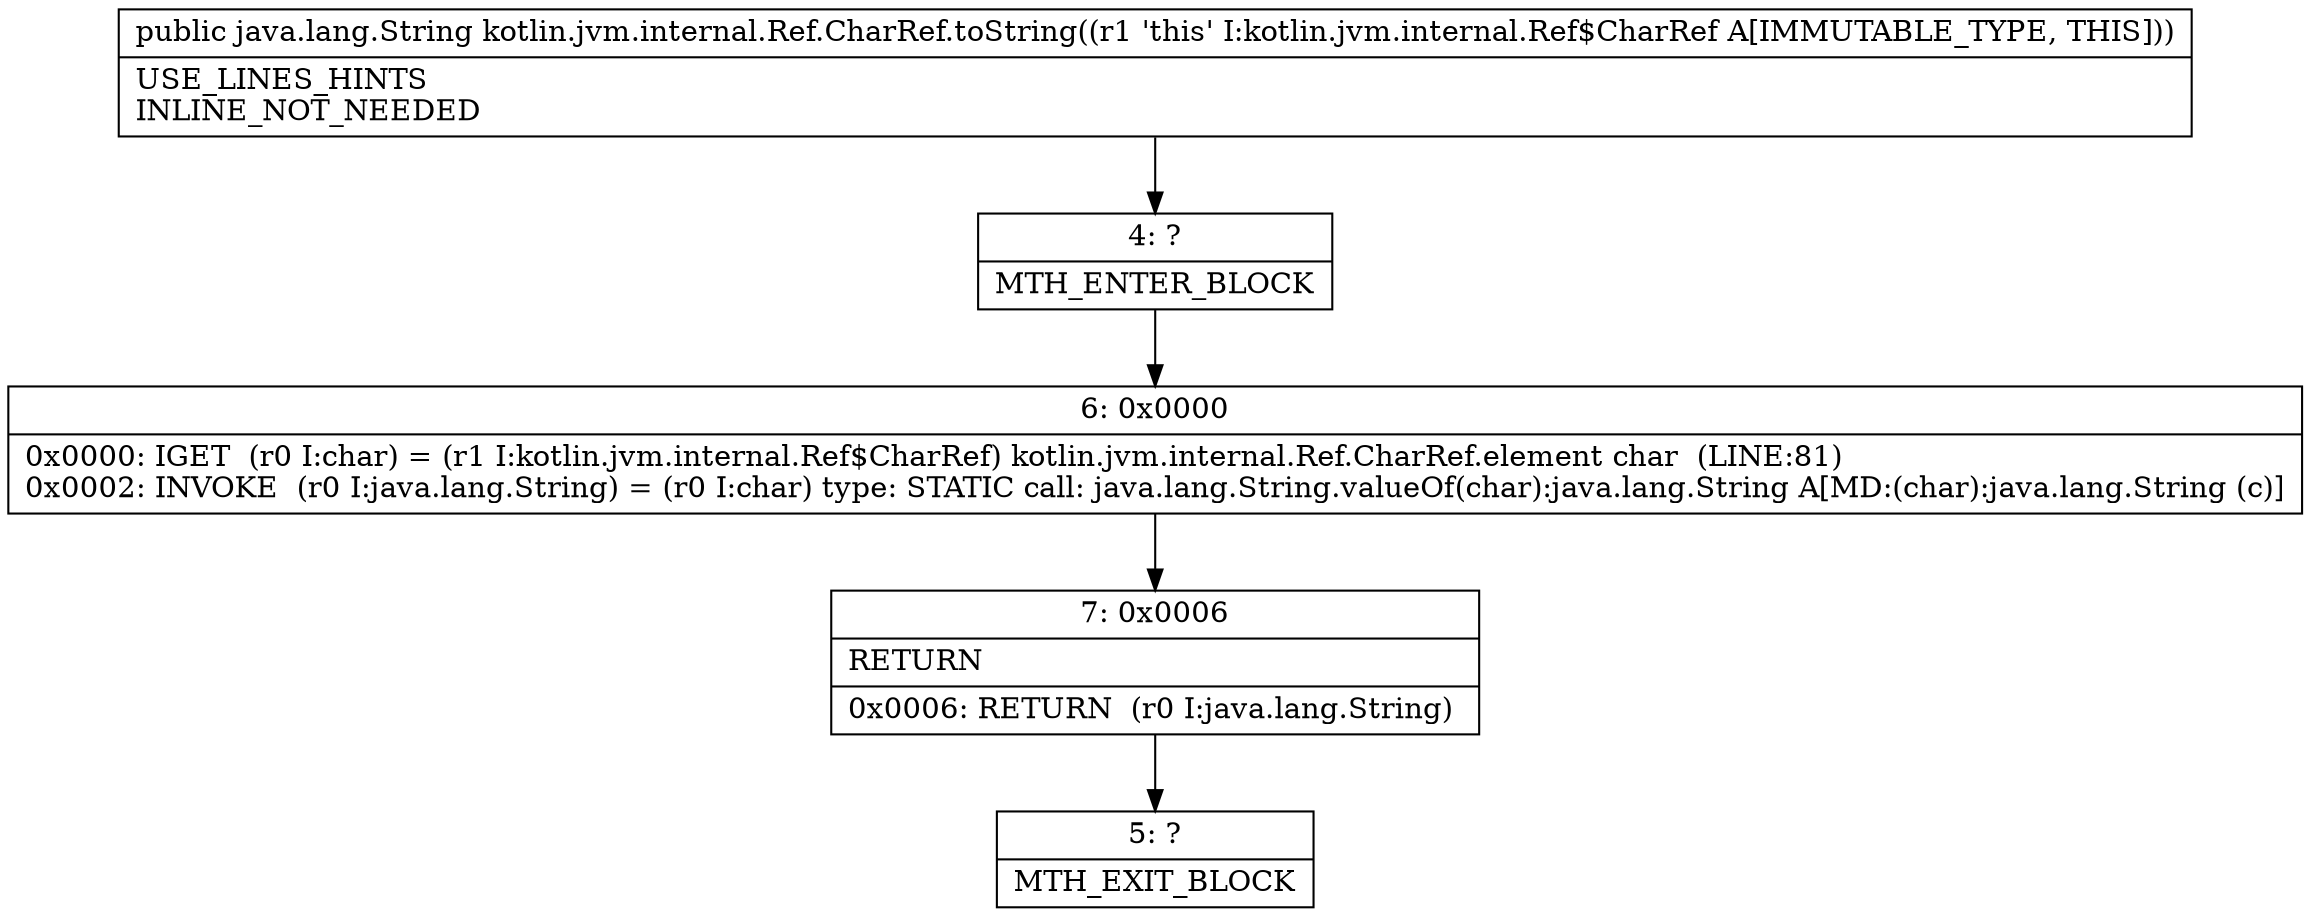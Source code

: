 digraph "CFG forkotlin.jvm.internal.Ref.CharRef.toString()Ljava\/lang\/String;" {
Node_4 [shape=record,label="{4\:\ ?|MTH_ENTER_BLOCK\l}"];
Node_6 [shape=record,label="{6\:\ 0x0000|0x0000: IGET  (r0 I:char) = (r1 I:kotlin.jvm.internal.Ref$CharRef) kotlin.jvm.internal.Ref.CharRef.element char  (LINE:81)\l0x0002: INVOKE  (r0 I:java.lang.String) = (r0 I:char) type: STATIC call: java.lang.String.valueOf(char):java.lang.String A[MD:(char):java.lang.String (c)]\l}"];
Node_7 [shape=record,label="{7\:\ 0x0006|RETURN\l|0x0006: RETURN  (r0 I:java.lang.String) \l}"];
Node_5 [shape=record,label="{5\:\ ?|MTH_EXIT_BLOCK\l}"];
MethodNode[shape=record,label="{public java.lang.String kotlin.jvm.internal.Ref.CharRef.toString((r1 'this' I:kotlin.jvm.internal.Ref$CharRef A[IMMUTABLE_TYPE, THIS]))  | USE_LINES_HINTS\lINLINE_NOT_NEEDED\l}"];
MethodNode -> Node_4;Node_4 -> Node_6;
Node_6 -> Node_7;
Node_7 -> Node_5;
}

